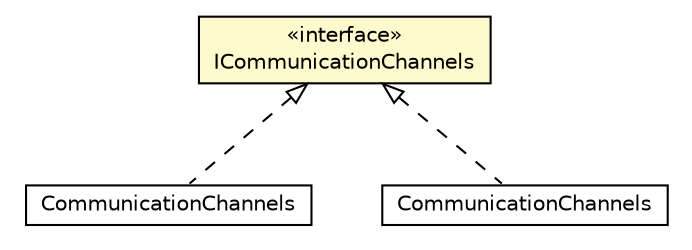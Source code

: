 #!/usr/local/bin/dot
#
# Class diagram 
# Generated by UMLGraph version R5_6-24-gf6e263 (http://www.umlgraph.org/)
#

digraph G {
	edge [fontname="Helvetica",fontsize=10,labelfontname="Helvetica",labelfontsize=10];
	node [fontname="Helvetica",fontsize=10,shape=plaintext];
	nodesep=0.25;
	ranksep=0.5;
	// org.universAAL.middleware.aalspace.json.model.AALSpace.CommunicationChannels
	c4573094 [label=<<table title="org.universAAL.middleware.aalspace.json.model.AALSpace.CommunicationChannels" border="0" cellborder="1" cellspacing="0" cellpadding="2" port="p" href="../../../aalspace/json/model/AALSpace.CommunicationChannels.html">
		<tr><td><table border="0" cellspacing="0" cellpadding="1">
<tr><td align="center" balign="center"> CommunicationChannels </td></tr>
		</table></td></tr>
		</table>>, URL="../../../aalspace/json/model/AALSpace.CommunicationChannels.html", fontname="Helvetica", fontcolor="black", fontsize=10.0];
	// org.universAAL.middleware.interfaces.aalspace.model.ICommunicationChannels
	c4573099 [label=<<table title="org.universAAL.middleware.interfaces.aalspace.model.ICommunicationChannels" border="0" cellborder="1" cellspacing="0" cellpadding="2" port="p" bgcolor="lemonChiffon" href="./ICommunicationChannels.html">
		<tr><td><table border="0" cellspacing="0" cellpadding="1">
<tr><td align="center" balign="center"> &#171;interface&#187; </td></tr>
<tr><td align="center" balign="center"> ICommunicationChannels </td></tr>
		</table></td></tr>
		</table>>, URL="./ICommunicationChannels.html", fontname="Helvetica", fontcolor="black", fontsize=10.0];
	// org.universAAL.middleware.interfaces.aalspace.xml.model.Aalspace.CommunicationChannels
	c4573105 [label=<<table title="org.universAAL.middleware.interfaces.aalspace.xml.model.Aalspace.CommunicationChannels" border="0" cellborder="1" cellspacing="0" cellpadding="2" port="p" href="../xml/model/Aalspace.CommunicationChannels.html">
		<tr><td><table border="0" cellspacing="0" cellpadding="1">
<tr><td align="center" balign="center"> CommunicationChannels </td></tr>
		</table></td></tr>
		</table>>, URL="../xml/model/Aalspace.CommunicationChannels.html", fontname="Helvetica", fontcolor="black", fontsize=10.0];
	//org.universAAL.middleware.aalspace.json.model.AALSpace.CommunicationChannels implements org.universAAL.middleware.interfaces.aalspace.model.ICommunicationChannels
	c4573099:p -> c4573094:p [dir=back,arrowtail=empty,style=dashed];
	//org.universAAL.middleware.interfaces.aalspace.xml.model.Aalspace.CommunicationChannels implements org.universAAL.middleware.interfaces.aalspace.model.ICommunicationChannels
	c4573099:p -> c4573105:p [dir=back,arrowtail=empty,style=dashed];
}

